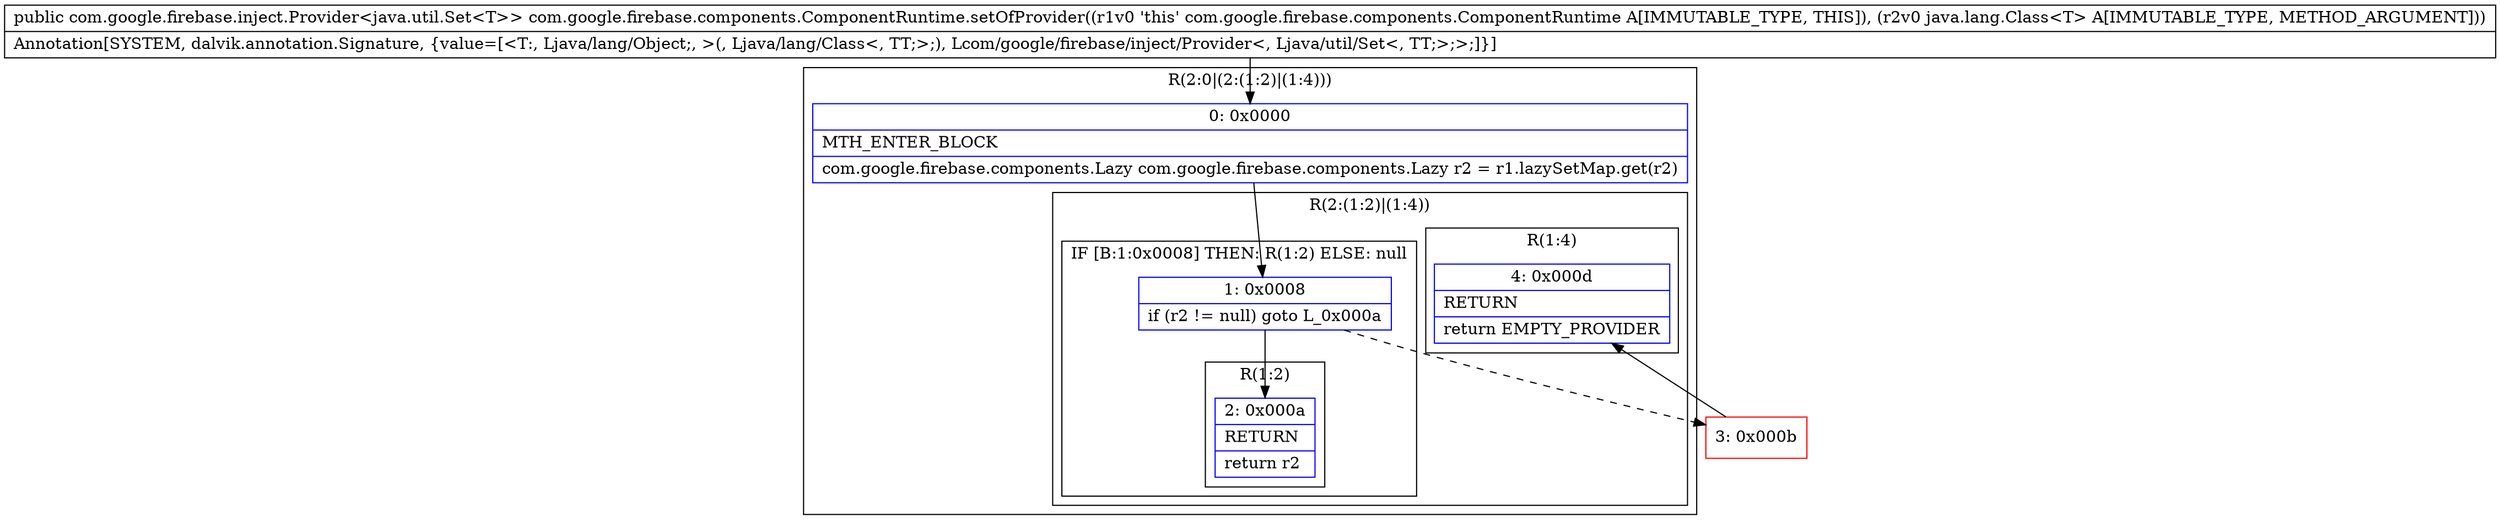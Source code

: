digraph "CFG forcom.google.firebase.components.ComponentRuntime.setOfProvider(Ljava\/lang\/Class;)Lcom\/google\/firebase\/inject\/Provider;" {
subgraph cluster_Region_918991611 {
label = "R(2:0|(2:(1:2)|(1:4)))";
node [shape=record,color=blue];
Node_0 [shape=record,label="{0\:\ 0x0000|MTH_ENTER_BLOCK\l|com.google.firebase.components.Lazy com.google.firebase.components.Lazy r2 = r1.lazySetMap.get(r2)\l}"];
subgraph cluster_Region_178919890 {
label = "R(2:(1:2)|(1:4))";
node [shape=record,color=blue];
subgraph cluster_IfRegion_683588208 {
label = "IF [B:1:0x0008] THEN: R(1:2) ELSE: null";
node [shape=record,color=blue];
Node_1 [shape=record,label="{1\:\ 0x0008|if (r2 != null) goto L_0x000a\l}"];
subgraph cluster_Region_1669100539 {
label = "R(1:2)";
node [shape=record,color=blue];
Node_2 [shape=record,label="{2\:\ 0x000a|RETURN\l|return r2\l}"];
}
}
subgraph cluster_Region_1446970549 {
label = "R(1:4)";
node [shape=record,color=blue];
Node_4 [shape=record,label="{4\:\ 0x000d|RETURN\l|return EMPTY_PROVIDER\l}"];
}
}
}
Node_3 [shape=record,color=red,label="{3\:\ 0x000b}"];
MethodNode[shape=record,label="{public com.google.firebase.inject.Provider\<java.util.Set\<T\>\> com.google.firebase.components.ComponentRuntime.setOfProvider((r1v0 'this' com.google.firebase.components.ComponentRuntime A[IMMUTABLE_TYPE, THIS]), (r2v0 java.lang.Class\<T\> A[IMMUTABLE_TYPE, METHOD_ARGUMENT]))  | Annotation[SYSTEM, dalvik.annotation.Signature, \{value=[\<T:, Ljava\/lang\/Object;, \>(, Ljava\/lang\/Class\<, TT;\>;), Lcom\/google\/firebase\/inject\/Provider\<, Ljava\/util\/Set\<, TT;\>;\>;]\}]\l}"];
MethodNode -> Node_0;
Node_0 -> Node_1;
Node_1 -> Node_2;
Node_1 -> Node_3[style=dashed];
Node_3 -> Node_4;
}

